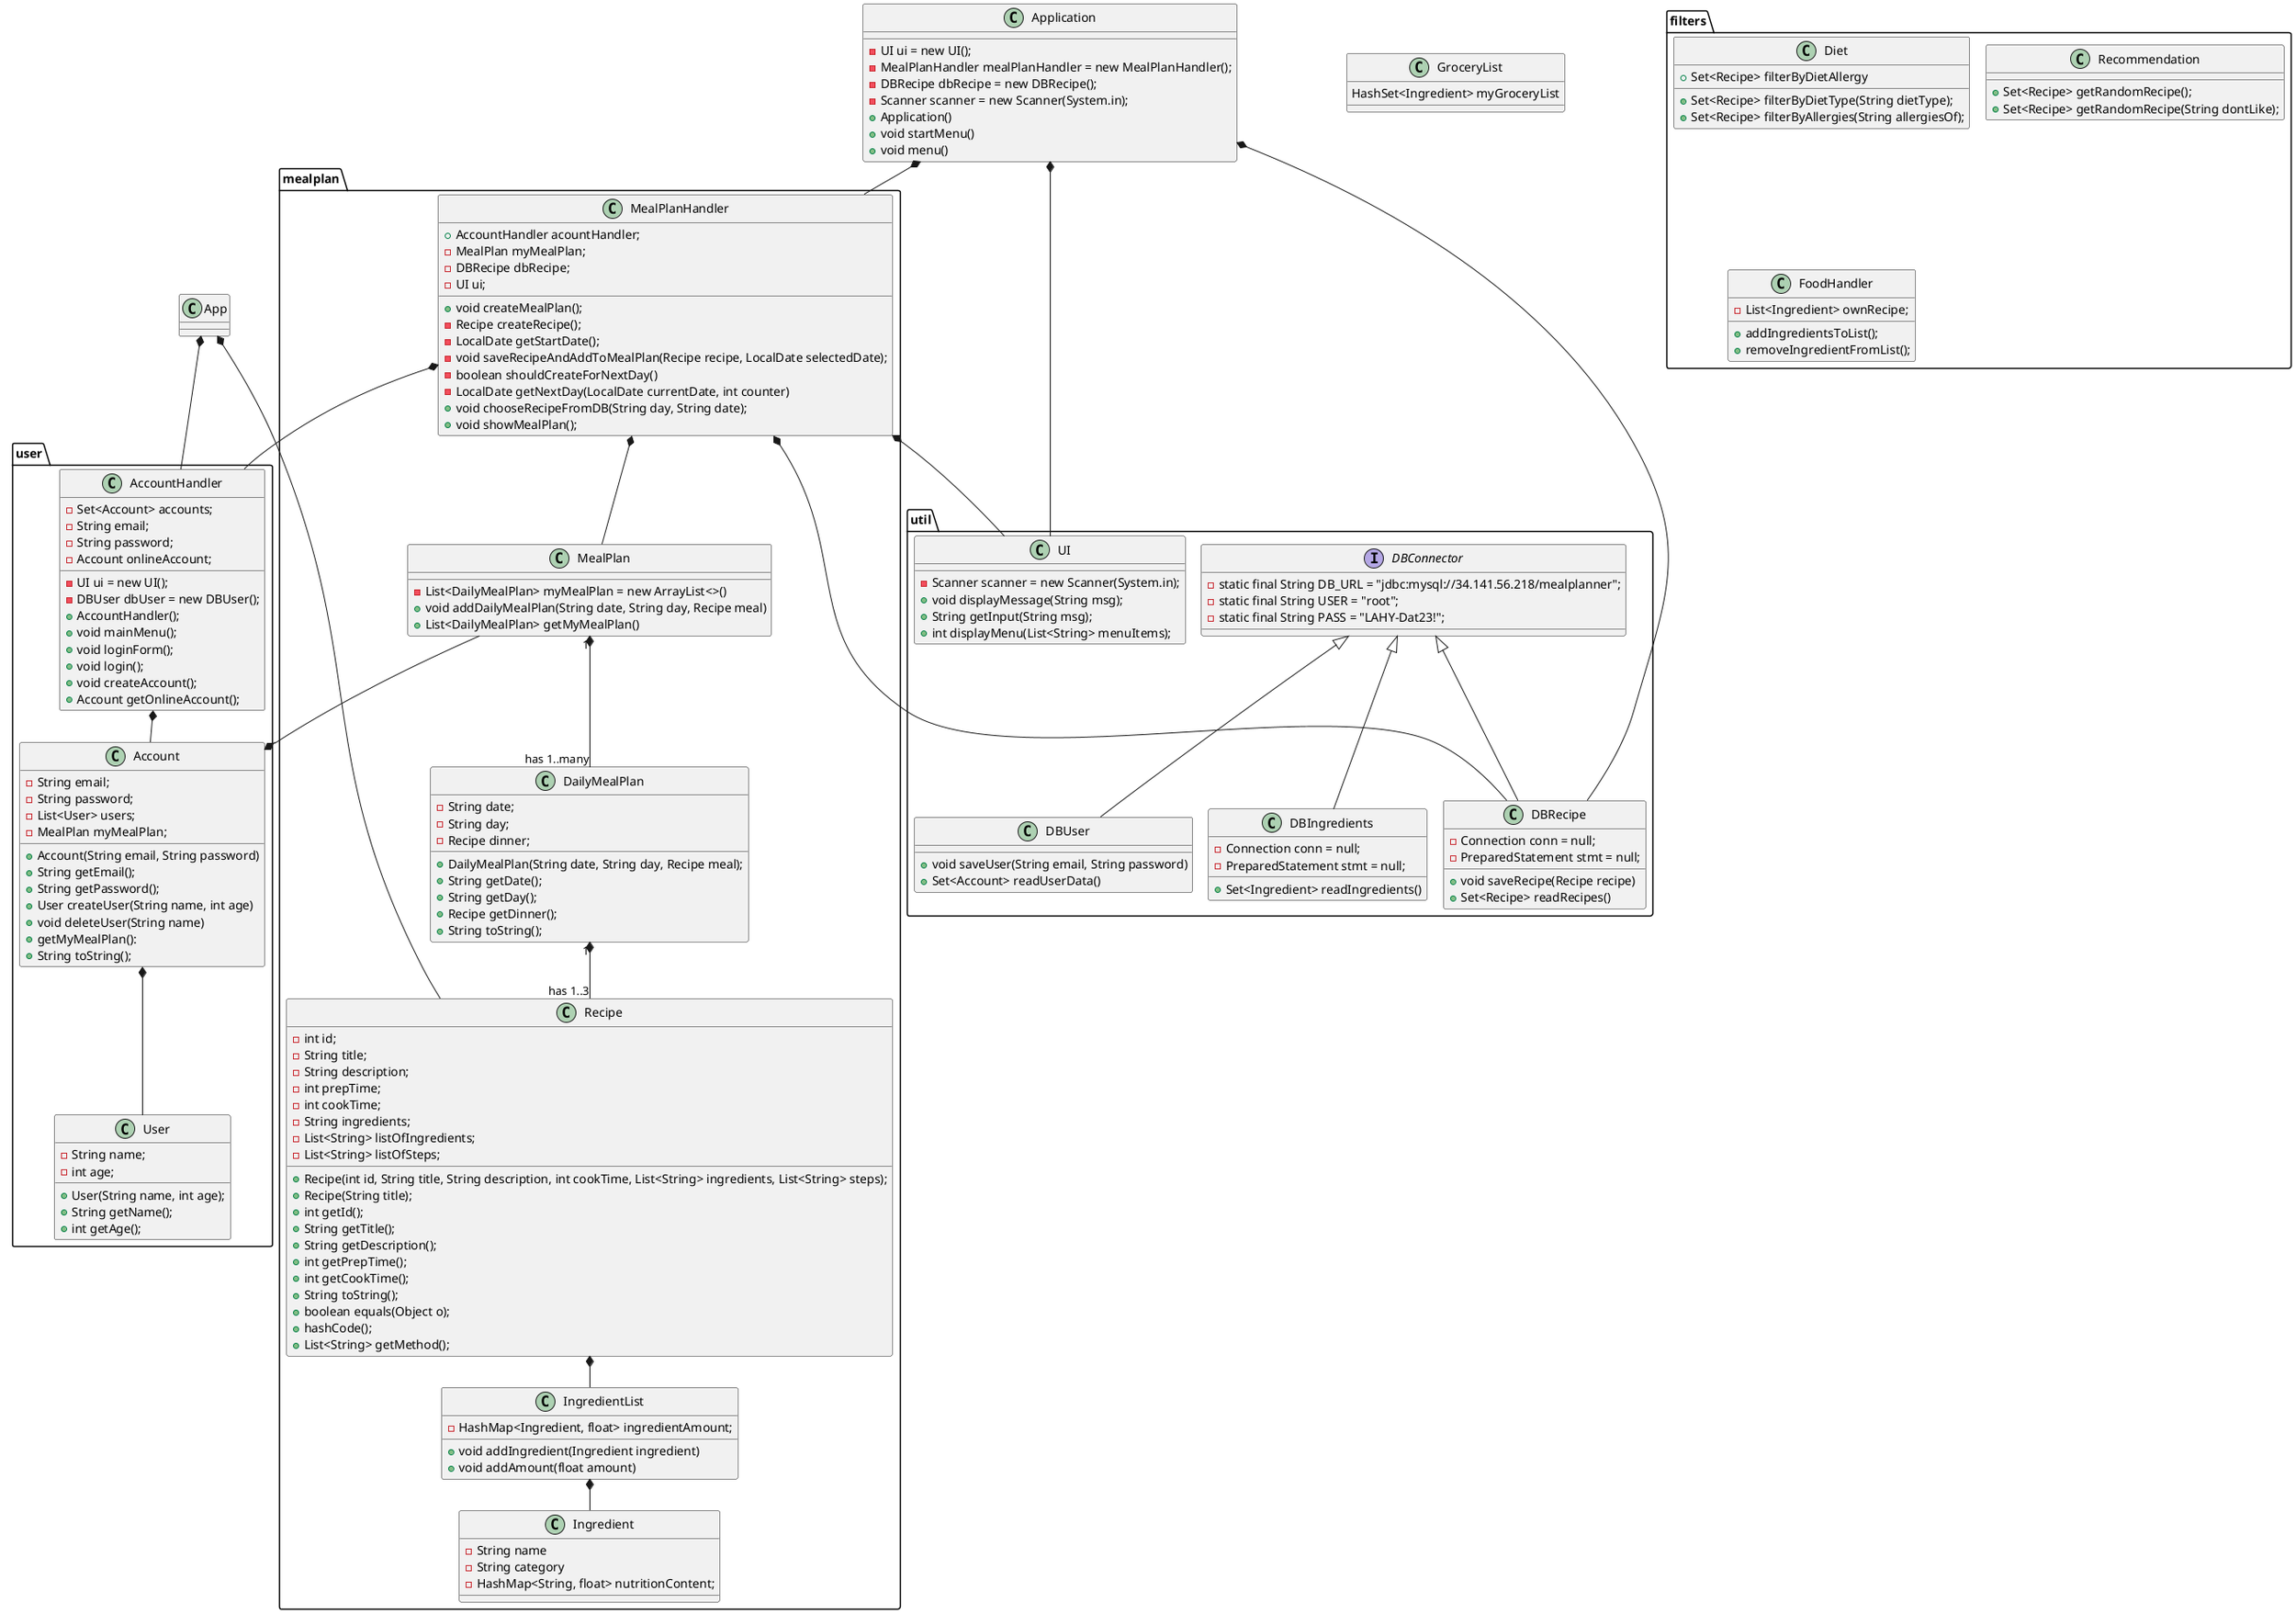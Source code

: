 @startuml
'https://plantuml.com/class-diagram
!pragma layout smetana

class Application


package "user"{
class Account
class AccountHandler
class User
}

package "mealplan"{
class MealPlanHandler
class MealPlan
class DailyMealPlan
class Recipe
class IngredientList
class Ingredient
}

package "filters"{
class Diet
class Recommendation
class FoodHandler
}

package "util"{
interface DBConnector
class UI
class DBUser
class DBRecipe
class DBIngredients
}

'Label on relations
App *-- AccountHandler
App *-- Recipe

Application *-- UI
Application *-- MealPlanHandler
Application *-- DBRecipe

AccountHandler *-- Account

Account *-- User
Account *-- MealPlan

MealPlan "1" *-- "has 1..many" DailyMealPlan

MealPlanHandler *-- AccountHandler
MealPlanHandler *-- DBRecipe
MealPlanHandler *-- MealPlan
MealPlanHandler *-- UI

DailyMealPlan "1" *-- "has 1..3" Recipe

Recipe *-- IngredientList

IngredientList *-- Ingredient

DBConnector <|-- DBUser
DBConnector <|-- DBRecipe
DBConnector <|-- DBIngredients

'Methods and attributes

'Attributes
Application : - UI ui = new UI();
Application : - MealPlanHandler mealPlanHandler = new MealPlanHandler();
Application : - DBRecipe dbRecipe = new DBRecipe();
Application : - Scanner scanner = new Scanner(System.in);

'Constructor
Application : + Application()

'Methods
Application : + void startMenu()
Application : + void menu()

Account : - String email;
Account : - String password;
Account : - List<User> users;
Account : - MealPlan myMealPlan;
Account : + Account(String email, String password)
Account : + String getEmail();
Account : + String getPassword();
Account : + User createUser(String name, int age)
Account : + void deleteUser(String name)
Account : + getMyMealPlan():
Account : + String toString();

AccountHandler : - Set<Account> accounts;
AccountHandler : - String email;
AccountHandler : - String password;
AccountHandler : - Account onlineAccount;
AccountHandler : - UI ui = new UI();
AccountHandler : - DBUser dbUser = new DBUser();
AccountHandler : + AccountHandler();
AccountHandler : + void mainMenu();
AccountHandler : + void loginForm();
AccountHandler : + void login();
AccountHandler : + void createAccount();
AccountHandler : + Account getOnlineAccount();


User : - String name;
User : - int age;
User : + User(String name, int age);
User : + String getName();
User : + int getAge();

MealPlanHandler : + AccountHandler acountHandler;
MealPlanHandler : - MealPlan myMealPlan;
MealPlanHandler : - DBRecipe dbRecipe;
MealPlanHandler : - UI ui;
MealPlanHandler : + void createMealPlan();
MealPlanHandler : - Recipe createRecipe();
MealPlanHandler : - LocalDate getStartDate();
MealPlanHandler : - void saveRecipeAndAddToMealPlan(Recipe recipe, LocalDate selectedDate);
MealPlanHandler : - boolean shouldCreateForNextDay()
MealPlanHandler : - LocalDate getNextDay(LocalDate currentDate, int counter)
MealPlanHandler : + void chooseRecipeFromDB(String day, String date);
MealPlanHandler : + void showMealPlan();

MealPlan : - List<DailyMealPlan> myMealPlan = new ArrayList<>()
MealPlan : + void addDailyMealPlan(String date, String day, Recipe meal)
MealPlan : + List<DailyMealPlan> getMyMealPlan()


DailyMealPlan : - String date;
DailyMealPlan : - String day;
DailyMealPlan : - Recipe dinner;
DailyMealPlan : + DailyMealPlan(String date, String day, Recipe meal);
DailyMealPlan : + String getDate();
DailyMealPlan : + String getDay();
DailyMealPlan : + Recipe getDinner();
DailyMealPlan : + String toString();

Recipe : - int id;
Recipe : - String title;
Recipe : - String description;
Recipe : - int prepTime;
Recipe : - int cookTime;
Recipe : - String ingredients;
Recipe : - List<String> listOfIngredients;
Recipe : - List<String> listOfSteps;
Recipe : + Recipe(int id, String title, String description, int cookTime, List<String> ingredients, List<String> steps);
Recipe : + Recipe(String title);
Recipe : + int getId();
Recipe : + String getTitle();
Recipe : + String getDescription();
Recipe : + int getPrepTime();
Recipe : + int getCookTime();
Recipe : + String toString();
Recipe : + boolean equals(Object o);
Recipe : + hashCode();
Recipe : + List<String> getMethod();


IngredientList : - HashMap<Ingredient, float> ingredientAmount;
IngredientList : + void addIngredient(Ingredient ingredient)
IngredientList : + void addAmount(float amount)

Ingredient : - String name
Ingredient : - String category
Ingredient : - HashMap<String, float> nutritionContent;

GroceryList : HashSet<Ingredient> myGroceryList

'Attributes
UI : - Scanner scanner = new Scanner(System.in);

'Methods
UI : + void displayMessage(String msg);
UI : + String getInput(String msg);
UI : + int displayMenu(List<String> menuItems);


DBConnector : - static final String DB_URL = "jdbc:mysql://34.141.56.218/mealplanner";
DBConnector : - static final String USER = "root";
DBConnector : - static final String PASS = "LAHY-Dat23!";

'Methods
DBUser : + void saveUser(String email, String password)
DBUser : + Set<Account> readUserData()

'Attributes
DBRecipe : - Connection conn = null;
DBRecipe : - PreparedStatement stmt = null;

'Methods
DBRecipe : + void saveRecipe(Recipe recipe)
DBRecipe : + Set<Recipe> readRecipes()

'Attributes
DBIngredients : - Connection conn = null;
DBIngredients : - PreparedStatement stmt = null;

'Methods
DBIngredients : + Set<Ingredient> readIngredients()


Diet : + Set<Recipe> filterByDietType(String dietType);
Diet : + Set<Recipe> filterByAllergies(String allergiesOf);
Diet : + Set<Recipe> filterByDietAllergy

Recommendation : + Set<Recipe> getRandomRecipe();
Recommendation : + Set<Recipe> getRandomRecipe(String dontLike);

FoodHandler : - List<Ingredient> ownRecipe;
FoodHandler : + addIngredientsToList();
FoodHandler : + removeIngredientFromList();
@enduml